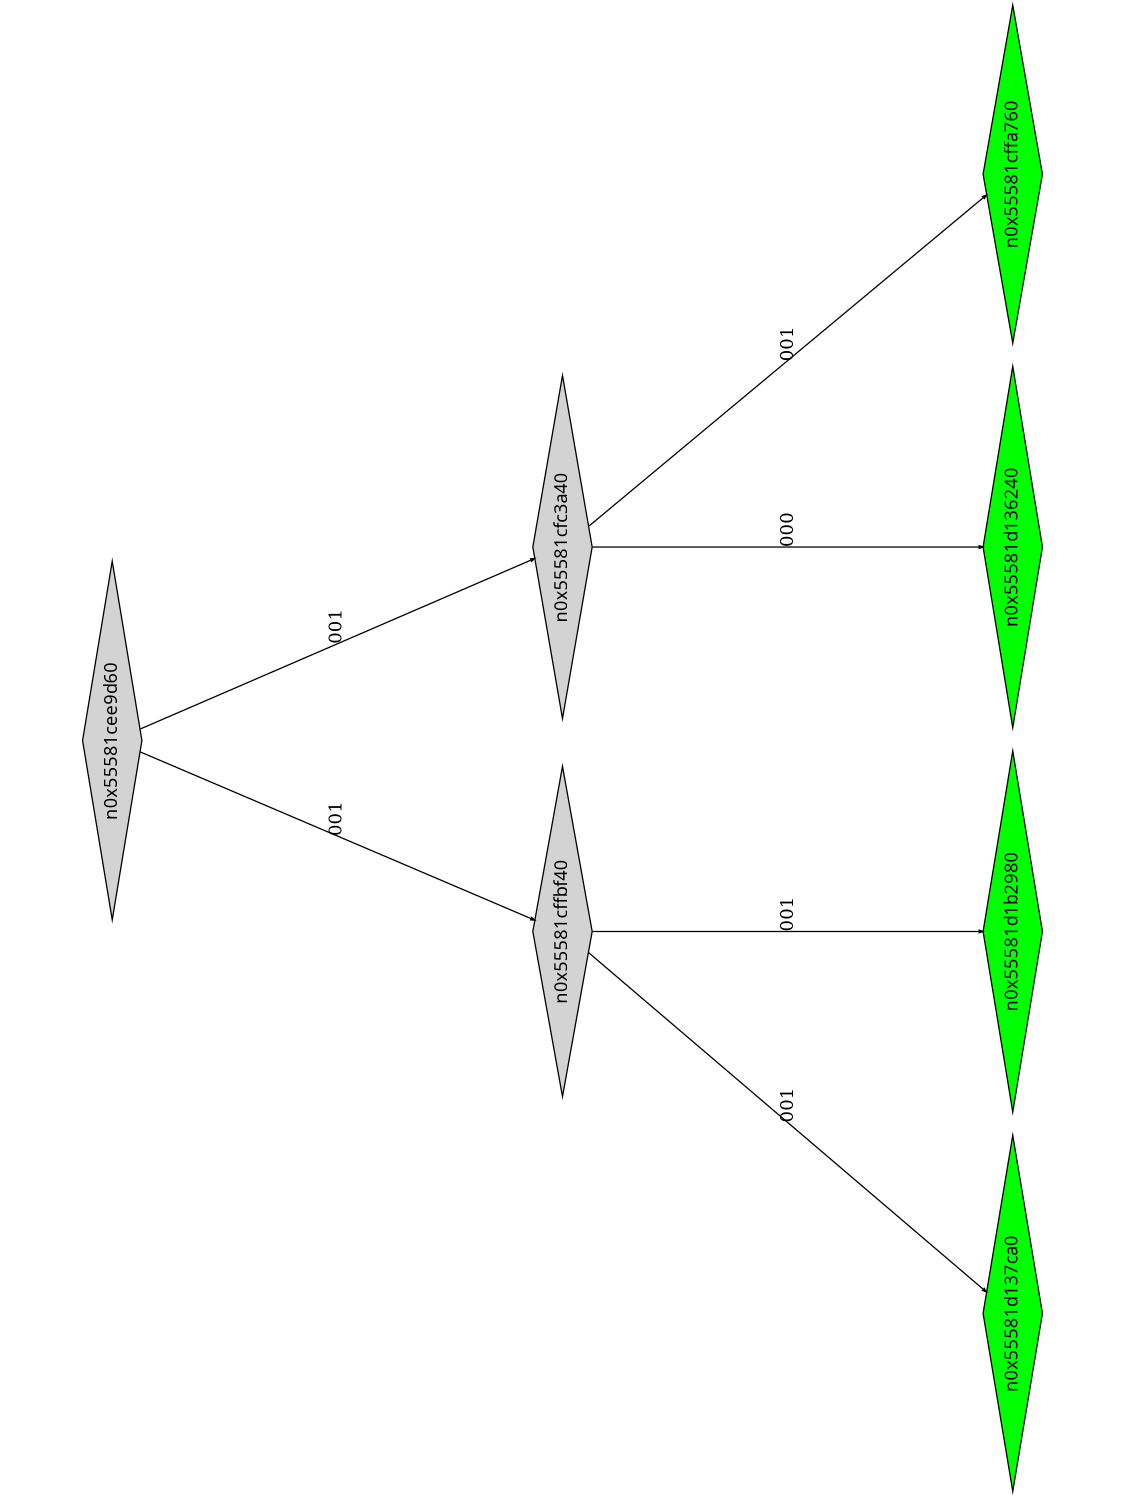 digraph G {
	size="10,7.5";
	ratio=fill;
	rotate=90;
	center = "true";
	node [style="filled",width=.1,height=.1,fontname="Terminus"]
	edge [arrowsize=.3]
	n0x55581cee9d60 [shape=diamond];
	n0x55581cee9d60 -> n0x55581cffbf40 [label=001];
	n0x55581cee9d60 -> n0x55581cfc3a40 [label=001];
	n0x55581cfc3a40 [shape=diamond];
	n0x55581cfc3a40 -> n0x55581d136240 [label=000];
	n0x55581cfc3a40 -> n0x55581cffa760 [label=001];
	n0x55581cffa760 [shape=diamond,fillcolor=green];
	n0x55581d136240 [shape=diamond,fillcolor=green];
	n0x55581cffbf40 [shape=diamond];
	n0x55581cffbf40 -> n0x55581d137ca0 [label=001];
	n0x55581cffbf40 -> n0x55581d1b2980 [label=001];
	n0x55581d1b2980 [shape=diamond,fillcolor=green];
	n0x55581d137ca0 [shape=diamond,fillcolor=green];
}
